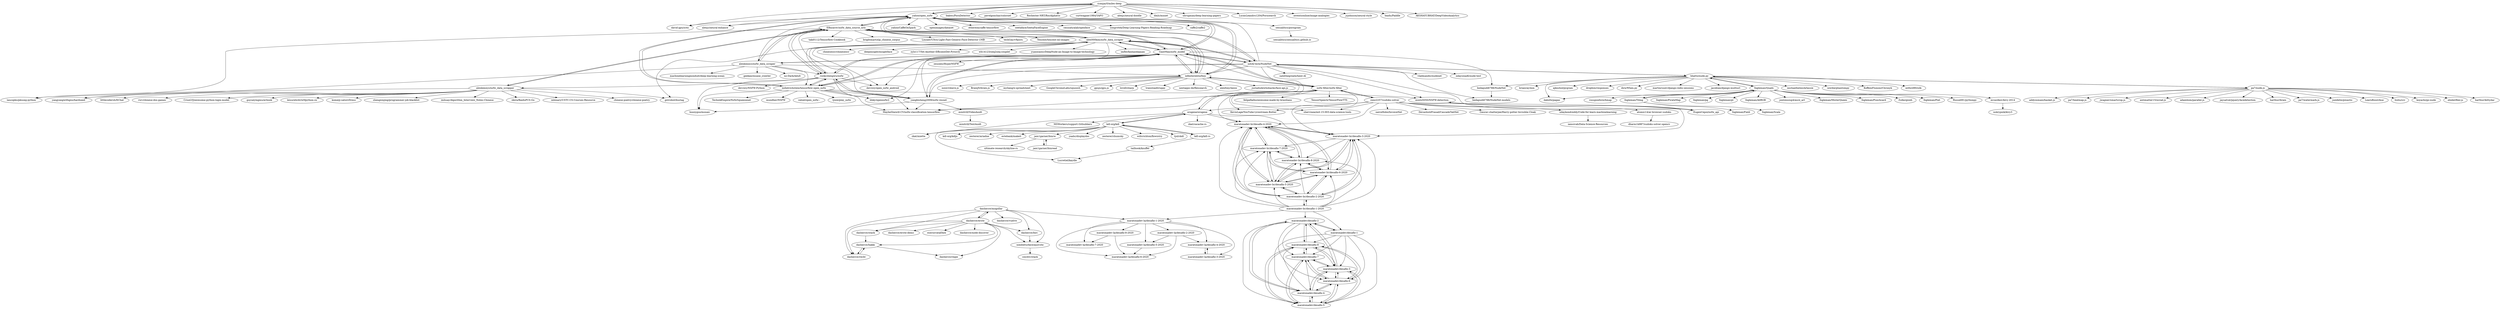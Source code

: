 digraph G {
"ryanjay0/miles-deep" -> "yahoo/open_nsfw"
"ryanjay0/miles-deep" -> "david-gpu/srez" ["e"=1]
"ryanjay0/miles-deep" -> "bakwc/PornDetector"
"ryanjay0/miles-deep" -> "pavelgonchar/colornet" ["e"=1]
"ryanjay0/miles-deep" -> "alexjc/neural-enhance" ["e"=1]
"ryanjay0/miles-deep" -> "Rochester-NRT/RocAlphaGo" ["e"=1]
"ryanjay0/miles-deep" -> "curtwagner1984/YAPO" ["e"=1]
"ryanjay0/miles-deep" -> "alexjc/neural-doodle" ["e"=1]
"ryanjay0/miles-deep" -> "dmlc/mxnet" ["e"=1]
"ryanjay0/miles-deep" -> "sbrugman/deep-learning-papers" ["e"=1]
"ryanjay0/miles-deep" -> "LucasLeandro1204/Pornsearch" ["e"=1]
"ryanjay0/miles-deep" -> "awentzonline/image-analogies" ["e"=1]
"ryanjay0/miles-deep" -> "jcjohnson/neural-style" ["e"=1]
"ryanjay0/miles-deep" -> "baidu/Paddle" ["e"=1]
"ryanjay0/miles-deep" -> "AKSHAYUBHAT/DeepVideoAnalytics" ["e"=1]
"alexkimxyz/nsfw_data_scrapper" -> "EBazarov/nsfw_data_source_urls"
"alexkimxyz/nsfw_data_scrapper" -> "CriseLYJ/awesome-python-login-model" ["e"=1]
"alexkimxyz/nsfw_data_scrapper" -> "guyueyingmu/avbook" ["e"=1]
"alexkimxyz/nsfw_data_scrapper" -> "yangyangwithgnu/hardseed" ["e"=1]
"alexkimxyz/nsfw_data_scrapper" -> "leisurelicht/wtfpython-cn" ["e"=1]
"alexkimxyz/nsfw_data_scrapper" -> "komeiji-satori/Dress" ["e"=1]
"alexkimxyz/nsfw_data_scrapper" -> "shengxinjing/programmer-job-blacklist" ["e"=1]
"alexkimxyz/nsfw_data_scrapper" -> "imhuay/Algorithm_Interview_Notes-Chinese" ["e"=1]
"alexkimxyz/nsfw_data_scrapper" -> "iikira/BaiduPCS-Go" ["e"=1]
"alexkimxyz/nsfw_data_scrapper" -> "mbinary/USTC-CS-Courses-Resource" ["e"=1]
"alexkimxyz/nsfw_data_scrapper" -> "chinese-poetry/chinese-poetry" ["e"=1]
"alexkimxyz/nsfw_data_scrapper" -> "gxtrobot/bustag" ["e"=1]
"alexkimxyz/nsfw_data_scrapper" -> "lancopku/pkuseg-python" ["e"=1]
"alexkimxyz/nsfw_data_scrapper" -> "littlecodersh/ItChat" ["e"=1]
"alexkimxyz/nsfw_data_scrapper" -> "rwv/chinese-dos-games" ["e"=1]
"alex000kim/nsfw_data_scraper" -> "EBazarov/nsfw_data_source_urls"
"alex000kim/nsfw_data_scraper" -> "GantMan/nsfw_model"
"alex000kim/nsfw_data_scraper" -> "yahoo/open_nsfw"
"alex000kim/nsfw_data_scraper" -> "infinitered/nsfwjs"
"alex000kim/nsfw_data_scraper" -> "rockyzhengwu/nsfw"
"alex000kim/nsfw_data_scraper" -> "imfht/fanhaodaquan" ["e"=1]
"alex000kim/nsfw_data_scraper" -> "notAI-tech/NudeNet"
"alex000kim/nsfw_data_scraper" -> "devzwy/open_nsfw_android" ["e"=1]
"alex000kim/nsfw_data_scraper" -> "yangbisheng2009/nsfw-resnet"
"alex000kim/nsfw_data_scraper" -> "chineseocr/chineseocr" ["e"=1]
"alex000kim/nsfw_data_scraper" -> "gxtrobot/bustag" ["e"=1]
"alex000kim/nsfw_data_scraper" -> "deepinsight/insightface" ["e"=1]
"alex000kim/nsfw_data_scraper" -> "zylo117/Yet-Another-EfficientDet-Pytorch" ["e"=1]
"alex000kim/nsfw_data_scraper" -> "wb14123/seq2seq-couplet" ["e"=1]
"alex000kim/nsfw_data_scraper" -> "yuanxiaosc/DeepNude-an-Image-to-Image-technology" ["e"=1]
"EBazarov/nsfw_data_source_urls" -> "alex000kim/nsfw_data_scraper"
"EBazarov/nsfw_data_source_urls" -> "alexkimxyz/nsfw_data_scrapper"
"EBazarov/nsfw_data_source_urls" -> "alexkimxyz/nsfw_data_scraper"
"EBazarov/nsfw_data_source_urls" -> "GantMan/nsfw_model"
"EBazarov/nsfw_data_source_urls" -> "yahoo/open_nsfw"
"EBazarov/nsfw_data_source_urls" -> "rockyzhengwu/nsfw"
"EBazarov/nsfw_data_source_urls" -> "infinitered/nsfwjs"
"EBazarov/nsfw_data_source_urls" -> "yangbisheng2009/nsfw-resnet"
"EBazarov/nsfw_data_source_urls" -> "lancopku/pkuseg-python" ["e"=1]
"EBazarov/nsfw_data_source_urls" -> "taki0112/Tensorflow-Cookbook" ["e"=1]
"EBazarov/nsfw_data_source_urls" -> "brightmart/nlp_chinese_corpus" ["e"=1]
"EBazarov/nsfw_data_source_urls" -> "Linzaer/Ultra-Light-Fast-Generic-Face-Detector-1MB" ["e"=1]
"EBazarov/nsfw_data_source_urls" -> "notAI-tech/NudeNet"
"EBazarov/nsfw_data_source_urls" -> "techGay/v9porn" ["e"=1]
"EBazarov/nsfw_data_source_urls" -> "Tencent/tencent-ml-images" ["e"=1]
"infinitered/nsfwjs" -> "GantMan/nsfw_model"
"infinitered/nsfwjs" -> "alex000kim/nsfw_data_scraper"
"infinitered/nsfwjs" -> "nextapps-de/flexsearch" ["e"=1]
"infinitered/nsfwjs" -> "yahoo/open_nsfw"
"infinitered/nsfwjs" -> "alexfoxy/laxxx" ["e"=1]
"infinitered/nsfwjs" -> "EBazarov/nsfw_data_source_urls"
"infinitered/nsfwjs" -> "justadudewhohacks/face-api.js" ["e"=1]
"infinitered/nsfwjs" -> "gpujs/gpu.js" ["e"=1]
"infinitered/nsfwjs" -> "lovell/sharp" ["e"=1]
"infinitered/nsfwjs" -> "transloadit/uppy" ["e"=1]
"infinitered/nsfwjs" -> "nsfw-filter/nsfw-filter"
"infinitered/nsfwjs" -> "nosir/cleave.js" ["e"=1]
"infinitered/nsfwjs" -> "BrainJS/brain.js" ["e"=1]
"infinitered/nsfwjs" -> "myliang/x-spreadsheet" ["e"=1]
"infinitered/nsfwjs" -> "GoogleChromeLabs/squoosh" ["e"=1]
"nsfw-filter/nsfw-filter" -> "maratonadev-br/desafio-4-2020"
"nsfw-filter/nsfw-filter" -> "remi2257/sudoku-solver"
"nsfw-filter/nsfw-filter" -> "felipefialho/awesome-made-by-brazilians" ["e"=1]
"nsfw-filter/nsfw-filter" -> "maratonadev-br/desafio-3-2020"
"nsfw-filter/nsfw-filter" -> "KevinLage/YouTube-Livestream-Botter" ["e"=1]
"nsfw-filter/nsfw-filter" -> "orogene/orogene"
"nsfw-filter/nsfw-filter" -> "infinitered/nsfwjs"
"nsfw-filter/nsfw-filter" -> "GantMan/nsfw_model"
"nsfw-filter/nsfw-filter" -> "TensorSpeech/TensorFlowTTS" ["e"=1]
"nsfw-filter/nsfw-filter" -> "shervinea/mit-15-003-data-science-tools" ["e"=1]
"yahoo/open_nsfw" -> "ryanjay0/miles-deep"
"yahoo/open_nsfw" -> "mdietrichstein/tensorflow-open_nsfw"
"yahoo/open_nsfw" -> "alex000kim/nsfw_data_scraper"
"yahoo/open_nsfw" -> "GantMan/nsfw_model"
"yahoo/open_nsfw" -> "EBazarov/nsfw_data_source_urls"
"yahoo/open_nsfw" -> "yahoo/CaffeOnSpark" ["e"=1]
"yahoo/open_nsfw" -> "openimages/dataset" ["e"=1]
"yahoo/open_nsfw" -> "ethereon/caffe-tensorflow" ["e"=1]
"yahoo/open_nsfw" -> "david-gpu/srez" ["e"=1]
"yahoo/open_nsfw" -> "alexjc/neural-enhance" ["e"=1]
"yahoo/open_nsfw" -> "seetaface/SeetaFaceEngine" ["e"=1]
"yahoo/open_nsfw" -> "infinitered/nsfwjs"
"yahoo/open_nsfw" -> "cmusatyalab/openface" ["e"=1]
"yahoo/open_nsfw" -> "songrotek/Deep-Learning-Papers-Reading-Roadmap" ["e"=1]
"yahoo/open_nsfw" -> "caffe2/caffe2" ["e"=1]
"pa7/nude.js" -> "hhatto/nude.py"
"pa7/nude.js" -> "jaysalvat/jquery.facedetection" ["e"=1]
"pa7/nude.js" -> "harthur/brain" ["e"=1]
"pa7/nude.js" -> "pa7/watermark.js"
"pa7/nude.js" -> "jseidelin/pixastic" ["e"=1]
"pa7/nude.js" -> "LearnBoost/kue" ["e"=1]
"pa7/nude.js" -> "liuliu/ccv" ["e"=1]
"pa7/nude.js" -> "koyachi/go-nude"
"pa7/nude.js" -> "ebidel/filer.js" ["e"=1]
"pa7/nude.js" -> "harthur/kittydar" ["e"=1]
"pa7/nude.js" -> "addyosmani/basket.js" ["e"=1]
"pa7/nude.js" -> "pa7/heatmap.js" ["e"=1]
"pa7/nude.js" -> "jwagner/smartcrop.js" ["e"=1]
"pa7/nude.js" -> "antimatter15/ocrad.js" ["e"=1]
"pa7/nude.js" -> "adambom/parallel.js" ["e"=1]
"maratonadev-br/desafio-1-2020" -> "maratonadev-br/desafio-2-2020"
"maratonadev-br/desafio-1-2020" -> "maratonadev-br/desafio-4-2020"
"maratonadev-br/desafio-1-2020" -> "maratonadev-br/desafio-3-2020"
"maratonadev-br/desafio-1-2020" -> "maratonadev-br/desafio-5-2020"
"maratonadev-br/desafio-1-2020" -> "maratonadev-br/desafio-6-2020"
"maratonadev-br/desafio-1-2020" -> "maratonadev-br/desafio-8-2020"
"maratonadev-br/desafio-1-2020" -> "maratonadev-br/desafio-7-2020"
"maratonadev-br/desafio-1-2020" -> "maratonadev-la/desafio-1-2020"
"maratonadev-br/desafio-1-2020" -> "maratonadev/desafio-1"
"maratonadev-br/desafio-1-2020" -> "maratonadev/desafio-2"
"alexkimxyz/nsfw_data_scraper" -> "EBazarov/nsfw_data_source_urls"
"alexkimxyz/nsfw_data_scraper" -> "GantMan/nsfw_model"
"alexkimxyz/nsfw_data_scraper" -> "rockyzhengwu/nsfw"
"alexkimxyz/nsfw_data_scraper" -> "infinitered/nsfwjs"
"alexkimxyz/nsfw_data_scraper" -> "yahoo/open_nsfw"
"alexkimxyz/nsfw_data_scraper" -> "machinelearningmindset/deep-learning-ocean" ["e"=1]
"alexkimxyz/nsfw_data_scraper" -> "geekan/insane_crawler" ["e"=1]
"alexkimxyz/nsfw_data_scraper" -> "no-Dark/Adult" ["e"=1]
"alexkimxyz/nsfw_data_scraper" -> "mdietrichstein/tensorflow-open_nsfw"
"alexkimxyz/nsfw_data_scraper" -> "yangyangwithgnu/hardseed" ["e"=1]
"notAI-tech/NudeNet" -> "GantMan/nsfw_model"
"notAI-tech/NudeNet" -> "alex000kim/nsfw_data_scraper"
"notAI-tech/NudeNet" -> "vladmandic/nudenet"
"notAI-tech/NudeNet" -> "mdietrichstein/tensorflow-open_nsfw"
"notAI-tech/NudeNet" -> "hhatto/nude.py"
"notAI-tech/NudeNet" -> "minto5050/NSFW-detection"
"notAI-tech/NudeNet" -> "infinitered/nsfwjs"
"notAI-tech/NudeNet" -> "yangbisheng2009/nsfw-resnet"
"notAI-tech/NudeNet" -> "EBazarov/nsfw_data_source_urls"
"notAI-tech/NudeNet" -> "MaybeShewill-CV/nsfw-classification-tensorflow"
"notAI-tech/NudeNet" -> "EugenCepoi/nsfw_api"
"notAI-tech/NudeNet" -> "ndaysinaiK/nude-test"
"notAI-tech/NudeNet" -> "bedapudi6788/NudeNet-models"
"notAI-tech/NudeNet" -> "yahoo/open_nsfw"
"notAI-tech/NudeNet" -> "natethegreate/hent-AI" ["e"=1]
"kdl-org/kdl" -> "kdl-org/kdl-rs"
"kdl-org/kdl" -> "kdl-org/kdljs"
"kdl-org/kdl" -> "zkat/miette" ["e"=1]
"kdl-org/kdl" -> "orogene/orogene"
"kdl-org/kdl" -> "zesterer/ariadne" ["e"=1]
"kdl-org/kdl" -> "Lucretiel/kaydle"
"kdl-org/kdl" -> "estebank/makeit"
"kdl-org/kdl" -> "jam1garner/binrw"
"kdl-org/kdl" -> "yaahc/displaydoc" ["e"=1]
"kdl-org/kdl" -> "zesterer/chumsky" ["e"=1]
"kdl-org/kdl" -> "willcrichton/flowistry" ["e"=1]
"kdl-org/kdl" -> "tjol/ckdl"
"hhatto/nude.py" -> "pa7/nude.js"
"hhatto/nude.py" -> "michaelhelmick/lassie" ["e"=1]
"hhatto/nude.py" -> "bedapudi6788/NudeNet"
"hhatto/nude.py" -> "notAI-tech/NudeNet"
"hhatto/nude.py" -> "niwibe/phantompy" ["e"=1]
"hhatto/nude.py" -> "KoffeinFlummi/Chronyk" ["e"=1]
"hhatto/nude.py" -> "mtford90/silk" ["e"=1]
"hhatto/nude.py" -> "brianray/mm"
"hhatto/nude.py" -> "daboth/pagan"
"hhatto/nude.py" -> "ajknzhol/pygram"
"hhatto/nude.py" -> "dropbox/responses" ["e"=1]
"hhatto/nude.py" -> "dirn/When.py" ["e"=1]
"hhatto/nude.py" -> "martinrusev/django-redis-sessions" ["e"=1]
"hhatto/nude.py" -> "jacobian/django-multiurl" ["e"=1]
"hhatto/nude.py" -> "fogleman/Quads"
"fogleman/Quads" -> "fogleman/Tiling"
"fogleman/Quads" -> "fogleman/PirateMap"
"fogleman/Quads" -> "fogleman/pg"
"fogleman/Quads" -> "fogleman/pt" ["e"=1]
"fogleman/Quads" -> "fogleman/AllRGB"
"fogleman/Quads" -> "jontonsoup4/ascii_art"
"fogleman/Quads" -> "daboth/pagan"
"fogleman/Quads" -> "fogleman/MisterQueen" ["e"=1]
"fogleman/Quads" -> "hhatto/nude.py"
"fogleman/Quads" -> "fogleman/Punchcard"
"fogleman/Quads" -> "Zulko/gizeh" ["e"=1]
"fogleman/Quads" -> "fogleman/Piet"
"fogleman/Quads" -> "Russell91/pythonpy" ["e"=1]
"fogleman/Quads" -> "mvasilkov/kivy-2014"
"fogleman/Quads" -> "rossgoodwin/hmap" ["e"=1]
"EugenCepoi/nsfw_api" -> "minto5050/NSFW-detection"
"remi2257/sudoku-solver" -> "nsfw-filter/nsfw-filter"
"remi2257/sudoku-solver" -> "maratonadev-br/desafio-4-2020"
"remi2257/sudoku-solver" -> "KevinLage/YouTube-Livestream-Botter" ["e"=1]
"remi2257/sudoku-solver" -> "maratonadev-br/desafio-3-2020"
"remi2257/sudoku-solver" -> "orogene/orogene"
"remi2257/sudoku-solver" -> "udaykondreddy/Code-for-learn-machinelearning"
"remi2257/sudoku-solver" -> "atomic14/ar-browser-sudoku"
"remi2257/sudoku-solver" -> "shervinea/mit-15-003-data-science-tools" ["e"=1]
"remi2257/sudoku-solver" -> "naiveHobo/InvoiceNet" ["e"=1]
"remi2257/sudoku-solver" -> "DevashishPrasad/CascadeTabNet" ["e"=1]
"remi2257/sudoku-solver" -> "Gaurav-chatterjee/Harry-potter-Invisible-Cloak"
"jam1garner/binrw" -> "jam1garner/binread"
"jam1garner/binrw" -> "ultimate-research/skyline-rs"
"yangbisheng2009/nsfw-resnet" -> "GantMan/nsfw_model"
"yangbisheng2009/nsfw-resnet" -> "MaybeShewill-CV/nsfw-classification-tensorflow"
"yangbisheng2009/nsfw-resnet" -> "rockyzhengwu/nsfw"
"yangbisheng2009/nsfw-resnet" -> "boozyguo/mosaic"
"yangbisheng2009/nsfw-resnet" -> "minitrill/VideoAuidt"
"tailhook/knuffel" -> "Lucretiel/kaydle"
"bedapudi6788/NudeNet" -> "bedapudi6788/NudeNet-models"
"rockyzhengwu/nsfw" -> "GantMan/nsfw_model"
"rockyzhengwu/nsfw" -> "yangbisheng2009/nsfw-resnet"
"rockyzhengwu/nsfw" -> "mdietrichstein/tensorflow-open_nsfw"
"rockyzhengwu/nsfw" -> "boozyguo/mosaic"
"rockyzhengwu/nsfw" -> "alex000kim/nsfw_data_scraper"
"rockyzhengwu/nsfw" -> "devzwy/NSFW-Python"
"rockyzhengwu/nsfw" -> "EBazarov/nsfw_data_source_urls"
"rockyzhengwu/nsfw" -> "MaybeShewill-CV/nsfw-classification-tensorflow"
"rockyzhengwu/nsfw" -> "alexkimxyz/nsfw_data_scrapper"
"rockyzhengwu/nsfw" -> "devzwy/open_nsfw_android" ["e"=1]
"dashersw/biri" -> "nimbleturkiye/quovote"
"nimbleturkiye/quovote" -> "coyotiv/stack"
"jam1garner/binread" -> "jam1garner/binrw"
"GantMan/nsfw_model" -> "infinitered/nsfwjs"
"GantMan/nsfw_model" -> "yangbisheng2009/nsfw-resnet"
"GantMan/nsfw_model" -> "notAI-tech/NudeNet"
"GantMan/nsfw_model" -> "alex000kim/nsfw_data_scraper"
"GantMan/nsfw_model" -> "rockyzhengwu/nsfw"
"GantMan/nsfw_model" -> "EBazarov/nsfw_data_source_urls"
"GantMan/nsfw_model" -> "mdietrichstein/tensorflow-open_nsfw"
"GantMan/nsfw_model" -> "alexkimxyz/nsfw_data_scraper"
"GantMan/nsfw_model" -> "yahoo/open_nsfw"
"GantMan/nsfw_model" -> "MaybeShewill-CV/nsfw-classification-tensorflow"
"GantMan/nsfw_model" -> "bedapudi6788/NudeNet"
"GantMan/nsfw_model" -> "devzwy/open_nsfw_android" ["e"=1]
"GantMan/nsfw_model" -> "nsfw-filter/nsfw-filter"
"GantMan/nsfw_model" -> "bhky/opennsfw2"
"GantMan/nsfw_model" -> "zeusees/HyperNSFW"
"orogene/orogene" -> "kdl-org/kdl"
"orogene/orogene" -> "maratonadev-br/desafio-4-2020"
"orogene/orogene" -> "maratonadev-br/desafio-3-2020"
"orogene/orogene" -> "zkat/cacache-rs"
"orogene/orogene" -> "zkat/miette" ["e"=1]
"orogene/orogene" -> "nsfw-filter/nsfw-filter"
"orogene/orogene" -> "MSWorkers/support.Githubbers" ["e"=1]
"bakwc/PornDetector" -> "sexualitics/porngram"
"udaykondreddy/Code-for-learn-machinelearning" -> "iamsivab/Data-Science-Resources" ["e"=1]
"minitrill/VideoAuidt" -> "minitrill/TextAuidt"
"sexualitics/porngram" -> "sexualitics/sexualitics.github.io"
"atomic14/ar-browser-sudoku" -> "dharm1k987/sudoku-solver-opencv"
"mdietrichstein/tensorflow-open_nsfw" -> "MaybeShewill-CV/nsfw-classification-tensorflow"
"mdietrichstein/tensorflow-open_nsfw" -> "minto5050/NSFW-detection"
"mdietrichstein/tensorflow-open_nsfw" -> "tjwei/play_nsfw"
"mdietrichstein/tensorflow-open_nsfw" -> "rockyzhengwu/nsfw"
"mdietrichstein/tensorflow-open_nsfw" -> "yahoo/open_nsfw"
"mdietrichstein/tensorflow-open_nsfw" -> "boozyguo/mosaic"
"mdietrichstein/tensorflow-open_nsfw" -> "GantMan/nsfw_model"
"mdietrichstein/tensorflow-open_nsfw" -> "TechnikEmpire/NsfwSqueezenet"
"mdietrichstein/tensorflow-open_nsfw" -> "bhky/opennsfw2"
"mdietrichstein/tensorflow-open_nsfw" -> "yangbisheng2009/nsfw-resnet"
"mdietrichstein/tensorflow-open_nsfw" -> "mundher/NSFW"
"mdietrichstein/tensorflow-open_nsfw" -> "rahiel/open_nsfw--"
"maratonadev-la/desafio-1-2020" -> "maratonadev-la/desafio-2-2020"
"maratonadev-la/desafio-1-2020" -> "maratonadev-la/desafio-4-2020"
"maratonadev-la/desafio-1-2020" -> "maratonadev-la/desafio-6-2020"
"maratonadev-la/desafio-1-2020" -> "maratonadev-la/desafio-5-2020"
"maratonadev-la/desafio-1-2020" -> "maratonadev-la/desafio-8-2020"
"maratonadev-la/desafio-1-2020" -> "maratonadev-la/desafio-7-2020"
"maratonadev-la/desafio-1-2020" -> "maratonadev-la/desafio-3-2020"
"maratonadev-la/desafio-2-2020" -> "maratonadev-la/desafio-6-2020"
"maratonadev-la/desafio-2-2020" -> "maratonadev-la/desafio-4-2020"
"maratonadev-la/desafio-2-2020" -> "maratonadev-la/desafio-5-2020"
"dashersw/erste" -> "dashersw/regie"
"dashersw/erste" -> "dashersw/hakki"
"dashersw/erste" -> "dashersw/mogollar"
"dashersw/erste" -> "dashersw/erste-demo"
"dashersw/erste" -> "dashersw/stack"
"dashersw/erste" -> "nimbleturkiye/quovote"
"dashersw/erste" -> "dashersw/biri"
"dashersw/erste" -> "eserozvataf/hex"
"dashersw/erste" -> "dashersw/node-discover"
"dashersw/erste" -> "dashersw/recht"
"dashersw/mogollar" -> "dashersw/erste"
"dashersw/mogollar" -> "dashersw/biri"
"dashersw/mogollar" -> "dashersw/stack"
"dashersw/mogollar" -> "dashersw/recht"
"dashersw/mogollar" -> "nimbleturkiye/quovote"
"dashersw/mogollar" -> "dashersw/vuelve"
"dashersw/mogollar" -> "maratonadev-la/desafio-1-2020"
"fogleman/Tiling" -> "fogleman/Quads"
"fogleman/Tiling" -> "fogleman/Scale"
"fogleman/Tiling" -> "fogleman/Field"
"dashersw/stack" -> "dashersw/hakki"
"dashersw/hakki" -> "dashersw/recht"
"dashersw/hakki" -> "dashersw/regie"
"dashersw/recht" -> "dashersw/hakki"
"maratonadev-br/desafio-3-2020" -> "maratonadev-br/desafio-4-2020"
"maratonadev-br/desafio-3-2020" -> "maratonadev-br/desafio-5-2020"
"maratonadev-br/desafio-3-2020" -> "maratonadev-br/desafio-6-2020"
"maratonadev-br/desafio-3-2020" -> "maratonadev-br/desafio-7-2020"
"maratonadev-br/desafio-3-2020" -> "maratonadev-br/desafio-2-2020"
"maratonadev-br/desafio-3-2020" -> "maratonadev-br/desafio-8-2020"
"maratonadev-br/desafio-4-2020" -> "maratonadev-br/desafio-3-2020"
"maratonadev-br/desafio-4-2020" -> "maratonadev-br/desafio-5-2020"
"maratonadev-br/desafio-4-2020" -> "maratonadev-br/desafio-7-2020"
"maratonadev-br/desafio-4-2020" -> "maratonadev-br/desafio-6-2020"
"maratonadev-br/desafio-4-2020" -> "maratonadev-br/desafio-8-2020"
"maratonadev-br/desafio-4-2020" -> "maratonadev-br/desafio-2-2020"
"minto5050/NSFW-detection" -> "EugenCepoi/nsfw_api"
"maratonadev-br/desafio-6-2020" -> "maratonadev-br/desafio-5-2020"
"maratonadev-br/desafio-6-2020" -> "maratonadev-br/desafio-7-2020"
"maratonadev-br/desafio-6-2020" -> "maratonadev-br/desafio-4-2020"
"maratonadev-br/desafio-6-2020" -> "maratonadev-br/desafio-8-2020"
"maratonadev-br/desafio-6-2020" -> "maratonadev-br/desafio-3-2020"
"maratonadev-br/desafio-6-2020" -> "maratonadev-br/desafio-2-2020"
"maratonadev-br/desafio-5-2020" -> "maratonadev-br/desafio-6-2020"
"maratonadev-br/desafio-5-2020" -> "maratonadev-br/desafio-7-2020"
"maratonadev-br/desafio-5-2020" -> "maratonadev-br/desafio-4-2020"
"maratonadev-br/desafio-5-2020" -> "maratonadev-br/desafio-8-2020"
"maratonadev-br/desafio-5-2020" -> "maratonadev-br/desafio-3-2020"
"maratonadev-br/desafio-5-2020" -> "maratonadev-br/desafio-2-2020"
"maratonadev-br/desafio-2-2020" -> "maratonadev-br/desafio-1-2020"
"maratonadev-br/desafio-2-2020" -> "maratonadev-br/desafio-4-2020"
"maratonadev-br/desafio-2-2020" -> "maratonadev-br/desafio-5-2020"
"maratonadev-br/desafio-2-2020" -> "maratonadev-br/desafio-3-2020"
"maratonadev-br/desafio-2-2020" -> "maratonadev-br/desafio-6-2020"
"maratonadev-br/desafio-2-2020" -> "maratonadev-br/desafio-7-2020"
"maratonadev-br/desafio-2-2020" -> "maratonadev-br/desafio-8-2020"
"maratonadev-br/desafio-7-2020" -> "maratonadev-br/desafio-8-2020"
"maratonadev-br/desafio-7-2020" -> "maratonadev-br/desafio-6-2020"
"maratonadev-br/desafio-7-2020" -> "maratonadev-br/desafio-5-2020"
"maratonadev-br/desafio-7-2020" -> "maratonadev-br/desafio-4-2020"
"maratonadev-br/desafio-8-2020" -> "maratonadev-br/desafio-7-2020"
"maratonadev-br/desafio-8-2020" -> "maratonadev-br/desafio-5-2020"
"maratonadev-br/desafio-8-2020" -> "maratonadev-br/desafio-6-2020"
"maratonadev-br/desafio-8-2020" -> "maratonadev-br/desafio-4-2020"
"maratonadev-la/desafio-5-2020" -> "maratonadev-la/desafio-6-2020"
"maratonadev/desafio-4" -> "maratonadev/desafio-3"
"maratonadev/desafio-4" -> "maratonadev/desafio-5"
"maratonadev/desafio-4" -> "maratonadev/desafio-6"
"maratonadev/desafio-4" -> "maratonadev/desafio-2"
"maratonadev/desafio-4" -> "maratonadev/desafio-7"
"maratonadev/desafio-4" -> "maratonadev/desafio-8"
"maratonadev/desafio-1" -> "maratonadev/desafio-2"
"maratonadev/desafio-1" -> "maratonadev/desafio-3"
"maratonadev/desafio-1" -> "maratonadev/desafio-4"
"maratonadev/desafio-1" -> "maratonadev/desafio-7"
"maratonadev/desafio-1" -> "maratonadev/desafio-8"
"maratonadev/desafio-1" -> "maratonadev/desafio-5"
"maratonadev/desafio-1" -> "maratonadev/desafio-6"
"maratonadev/desafio-2" -> "maratonadev/desafio-3"
"maratonadev/desafio-2" -> "maratonadev/desafio-4"
"maratonadev/desafio-2" -> "maratonadev/desafio-1"
"maratonadev/desafio-2" -> "maratonadev/desafio-8"
"maratonadev/desafio-2" -> "maratonadev/desafio-5"
"maratonadev/desafio-2" -> "maratonadev/desafio-7"
"maratonadev/desafio-2" -> "maratonadev/desafio-6"
"maratonadev-la/desafio-3-2020" -> "maratonadev-la/desafio-4-2020"
"maratonadev-la/desafio-4-2020" -> "maratonadev-la/desafio-3-2020"
"maratonadev/desafio-7" -> "maratonadev/desafio-8"
"maratonadev/desafio-7" -> "maratonadev/desafio-6"
"maratonadev/desafio-7" -> "maratonadev/desafio-5"
"maratonadev/desafio-7" -> "maratonadev/desafio-3"
"maratonadev/desafio-8" -> "maratonadev/desafio-7"
"maratonadev/desafio-8" -> "maratonadev/desafio-6"
"maratonadev/desafio-8" -> "maratonadev/desafio-5"
"maratonadev/desafio-8" -> "maratonadev/desafio-3"
"maratonadev/desafio-8" -> "maratonadev/desafio-2"
"maratonadev/desafio-5" -> "maratonadev/desafio-6"
"maratonadev/desafio-5" -> "maratonadev/desafio-4"
"maratonadev/desafio-5" -> "maratonadev/desafio-3"
"maratonadev/desafio-5" -> "maratonadev/desafio-8"
"maratonadev/desafio-5" -> "maratonadev/desafio-7"
"maratonadev/desafio-6" -> "maratonadev/desafio-5"
"maratonadev/desafio-6" -> "maratonadev/desafio-7"
"maratonadev/desafio-6" -> "maratonadev/desafio-8"
"maratonadev/desafio-6" -> "maratonadev/desafio-3"
"maratonadev/desafio-6" -> "maratonadev/desafio-4"
"mvasilkov/kivy-2014" -> "nskrypnik/kivy3" ["e"=1]
"maratonadev/desafio-3" -> "maratonadev/desafio-4"
"maratonadev/desafio-3" -> "maratonadev/desafio-2"
"maratonadev/desafio-3" -> "maratonadev/desafio-6"
"maratonadev/desafio-3" -> "maratonadev/desafio-5"
"maratonadev/desafio-3" -> "maratonadev/desafio-7"
"maratonadev/desafio-3" -> "maratonadev/desafio-8"
"maratonadev-la/desafio-8-2020" -> "maratonadev-la/desafio-6-2020"
"maratonadev-la/desafio-8-2020" -> "maratonadev-la/desafio-7-2020"
"kdl-org/kdl-rs" -> "tailhook/knuffel"
"kdl-org/kdl-rs" -> "kdl-org/kdl"
"ryanjay0/miles-deep" ["l"="33.659,30.482"]
"yahoo/open_nsfw" ["l"="33.575,30.447"]
"david-gpu/srez" ["l"="33.656,32.447"]
"bakwc/PornDetector" ["l"="33.723,30.497"]
"pavelgonchar/colornet" ["l"="33.622,32.36"]
"alexjc/neural-enhance" ["l"="33.599,32.463"]
"Rochester-NRT/RocAlphaGo" ["l"="25.396,38.804"]
"curtwagner1984/YAPO" ["l"="-35.081,-22.507"]
"alexjc/neural-doodle" ["l"="33.595,32.401"]
"dmlc/mxnet" ["l"="27.064,33.96"]
"sbrugman/deep-learning-papers" ["l"="23.342,31.024"]
"LucasLeandro1204/Pornsearch" ["l"="-35.869,-21.027"]
"awentzonline/image-analogies" ["l"="33.551,32.404"]
"jcjohnson/neural-style" ["l"="33.565,32.372"]
"baidu/Paddle" ["l"="27.045,33.93"]
"AKSHAYUBHAT/DeepVideoAnalytics" ["l"="0.805,40.167"]
"alexkimxyz/nsfw_data_scrapper" ["l"="33.549,30.31"]
"EBazarov/nsfw_data_source_urls" ["l"="33.532,30.394"]
"CriseLYJ/awesome-python-login-model" ["l"="15.806,5.757"]
"guyueyingmu/avbook" ["l"="-34.682,-22.608"]
"yangyangwithgnu/hardseed" ["l"="-39.756,-17.387"]
"leisurelicht/wtfpython-cn" ["l"="15.783,5.938"]
"komeiji-satori/Dress" ["l"="5.984,17.243"]
"shengxinjing/programmer-job-blacklist" ["l"="6.147,17.295"]
"imhuay/Algorithm_Interview_Notes-Chinese" ["l"="23.97,31.096"]
"iikira/BaiduPCS-Go" ["l"="-26.981,-17.277"]
"mbinary/USTC-CS-Courses-Resource" ["l"="6.368,17.206"]
"chinese-poetry/chinese-poetry" ["l"="6.187,17.367"]
"gxtrobot/bustag" ["l"="-34.742,-22.611"]
"lancopku/pkuseg-python" ["l"="31.94,30.21"]
"littlecodersh/ItChat" ["l"="15.762,5.473"]
"rwv/chinese-dos-games" ["l"="-43.734,15.546"]
"alex000kim/nsfw_data_scraper" ["l"="33.508,30.422"]
"GantMan/nsfw_model" ["l"="33.541,30.424"]
"infinitered/nsfwjs" ["l"="33.517,30.462"]
"rockyzhengwu/nsfw" ["l"="33.545,30.374"]
"imfht/fanhaodaquan" ["l"="-34.714,-22.654"]
"notAI-tech/NudeNet" ["l"="33.497,30.387"]
"devzwy/open_nsfw_android" ["l"="48.959,1.524"]
"yangbisheng2009/nsfw-resnet" ["l"="33.561,30.38"]
"chineseocr/chineseocr" ["l"="29.533,34.186"]
"deepinsight/insightface" ["l"="34.075,35.427"]
"zylo117/Yet-Another-EfficientDet-Pytorch" ["l"="34.484,35.51"]
"wb14123/seq2seq-couplet" ["l"="5.918,17.296"]
"yuanxiaosc/DeepNude-an-Image-to-Image-technology" ["l"="34.577,31.349"]
"alexkimxyz/nsfw_data_scraper" ["l"="33.572,30.415"]
"taki0112/Tensorflow-Cookbook" ["l"="23.863,31.055"]
"brightmart/nlp_chinese_corpus" ["l"="32.018,30.231"]
"Linzaer/Ultra-Light-Fast-Generic-Face-Detector-1MB" ["l"="34.171,35.466"]
"techGay/v9porn" ["l"="-34.677,-22.651"]
"Tencent/tencent-ml-images" ["l"="34.337,35.356"]
"nextapps-de/flexsearch" ["l"="26.154,-26.13"]
"alexfoxy/laxxx" ["l"="22.463,-26.653"]
"justadudewhohacks/face-api.js" ["l"="27.988,27.708"]
"gpujs/gpu.js" ["l"="26.525,-26.501"]
"lovell/sharp" ["l"="26.554,-26.474"]
"transloadit/uppy" ["l"="26.396,-26.356"]
"nsfw-filter/nsfw-filter" ["l"="33.508,30.532"]
"nosir/cleave.js" ["l"="26.494,-26.383"]
"BrainJS/brain.js" ["l"="28.048,27.587"]
"myliang/x-spreadsheet" ["l"="14.14,-8.353"]
"GoogleChromeLabs/squoosh" ["l"="26.51,-26.248"]
"maratonadev-br/desafio-4-2020" ["l"="33.505,30.615"]
"remi2257/sudoku-solver" ["l"="33.498,30.574"]
"felipefialho/awesome-made-by-brazilians" ["l"="12.747,-44.489"]
"maratonadev-br/desafio-3-2020" ["l"="33.516,30.608"]
"KevinLage/YouTube-Livestream-Botter" ["l"="-4.551,-44.785"]
"orogene/orogene" ["l"="33.464,30.598"]
"TensorSpeech/TensorFlowTTS" ["l"="0.495,40.027"]
"shervinea/mit-15-003-data-science-tools" ["l"="23.811,30.649"]
"mdietrichstein/tensorflow-open_nsfw" ["l"="33.576,30.394"]
"yahoo/CaffeOnSpark" ["l"="11.128,24.05"]
"openimages/dataset" ["l"="34.372,35.185"]
"ethereon/caffe-tensorflow" ["l"="34.278,35.111"]
"seetaface/SeetaFaceEngine" ["l"="33.971,35.264"]
"cmusatyalab/openface" ["l"="33.917,35.305"]
"songrotek/Deep-Learning-Papers-Reading-Roadmap" ["l"="23.49,31.046"]
"caffe2/caffe2" ["l"="27.02,33.871"]
"pa7/nude.js" ["l"="33.399,30.261"]
"hhatto/nude.py" ["l"="33.402,30.325"]
"jaysalvat/jquery.facedetection" ["l"="28.045,27.897"]
"harthur/brain" ["l"="28.119,27.607"]
"pa7/watermark.js" ["l"="33.374,30.227"]
"jseidelin/pixastic" ["l"="11.601,-33.841"]
"LearnBoost/kue" ["l"="11.812,-31.942"]
"liuliu/ccv" ["l"="28.084,27.923"]
"koyachi/go-nude" ["l"="33.417,30.214"]
"ebidel/filer.js" ["l"="11.502,-33.911"]
"harthur/kittydar" ["l"="28.143,27.678"]
"addyosmani/basket.js" ["l"="10.854,-33.781"]
"pa7/heatmap.js" ["l"="17.658,24.217"]
"jwagner/smartcrop.js" ["l"="10.365,-33.478"]
"antimatter15/ocrad.js" ["l"="10.324,-33.904"]
"adambom/parallel.js" ["l"="11.467,-31.949"]
"maratonadev-br/desafio-1-2020" ["l"="33.529,30.659"]
"maratonadev-br/desafio-2-2020" ["l"="33.529,30.635"]
"maratonadev-br/desafio-5-2020" ["l"="33.515,30.627"]
"maratonadev-br/desafio-6-2020" ["l"="33.525,30.623"]
"maratonadev-br/desafio-8-2020" ["l"="33.515,30.637"]
"maratonadev-br/desafio-7-2020" ["l"="33.505,30.633"]
"maratonadev-la/desafio-1-2020" ["l"="33.532,30.757"]
"maratonadev/desafio-1" ["l"="33.572,30.682"]
"maratonadev/desafio-2" ["l"="33.564,30.694"]
"machinelearningmindset/deep-learning-ocean" ["l"="23.88,31.078"]
"geekan/insane_crawler" ["l"="-27.323,-43.407"]
"no-Dark/Adult" ["l"="-34.765,-22.633"]
"vladmandic/nudenet" ["l"="33.485,30.354"]
"minto5050/NSFW-detection" ["l"="33.481,30.4"]
"MaybeShewill-CV/nsfw-classification-tensorflow" ["l"="33.553,30.394"]
"EugenCepoi/nsfw_api" ["l"="33.458,30.4"]
"ndaysinaiK/nude-test" ["l"="33.481,30.369"]
"bedapudi6788/NudeNet-models" ["l"="33.465,30.376"]
"natethegreate/hent-AI" ["l"="-29.651,-19.074"]
"kdl-org/kdl" ["l"="33.399,30.644"]
"kdl-org/kdl-rs" ["l"="33.37,30.631"]
"kdl-org/kdljs" ["l"="33.414,30.675"]
"zkat/miette" ["l"="-8.91,5.112"]
"zesterer/ariadne" ["l"="-8.974,5.076"]
"Lucretiel/kaydle" ["l"="33.363,30.651"]
"estebank/makeit" ["l"="33.382,30.68"]
"jam1garner/binrw" ["l"="33.339,30.682"]
"yaahc/displaydoc" ["l"="-9.122,5.305"]
"zesterer/chumsky" ["l"="-8.99,5.002"]
"willcrichton/flowistry" ["l"="-8.893,5.056"]
"tjol/ckdl" ["l"="33.421,30.654"]
"michaelhelmick/lassie" ["l"="22.203,3.948"]
"bedapudi6788/NudeNet" ["l"="33.449,30.366"]
"niwibe/phantompy" ["l"="22.282,3.981"]
"KoffeinFlummi/Chronyk" ["l"="25.376,0.713"]
"mtford90/silk" ["l"="25.625,0.902"]
"brianray/mm" ["l"="33.425,30.3"]
"daboth/pagan" ["l"="33.354,30.317"]
"ajknzhol/pygram" ["l"="33.382,30.346"]
"dropbox/responses" ["l"="22.423,3.944"]
"dirn/When.py" ["l"="25.283,0.633"]
"martinrusev/django-redis-sessions" ["l"="25.813,0.834"]
"jacobian/django-multiurl" ["l"="25.705,0.86"]
"fogleman/Quads" ["l"="33.308,30.31"]
"fogleman/Tiling" ["l"="33.296,30.267"]
"fogleman/PirateMap" ["l"="33.246,30.313"]
"fogleman/pg" ["l"="33.294,30.352"]
"fogleman/pt" ["l"="-13.144,2.016"]
"fogleman/AllRGB" ["l"="33.317,30.336"]
"jontonsoup4/ascii_art" ["l"="33.263,30.341"]
"fogleman/MisterQueen" ["l"="25.667,39.041"]
"fogleman/Punchcard" ["l"="33.252,30.282"]
"Zulko/gizeh" ["l"="-12.74,26.735"]
"fogleman/Piet" ["l"="33.278,30.32"]
"Russell91/pythonpy" ["l"="22.555,4.025"]
"mvasilkov/kivy-2014" ["l"="33.278,30.294"]
"rossgoodwin/hmap" ["l"="25.823,-23.223"]
"udaykondreddy/Code-for-learn-machinelearning" ["l"="33.472,30.554"]
"atomic14/ar-browser-sudoku" ["l"="33.449,30.566"]
"naiveHobo/InvoiceNet" ["l"="29.832,34.242"]
"DevashishPrasad/CascadeTabNet" ["l"="29.804,34.199"]
"Gaurav-chatterjee/Harry-potter-Invisible-Cloak" ["l"="33.54,30.58"]
"jam1garner/binread" ["l"="33.308,30.69"]
"ultimate-research/skyline-rs" ["l"="33.333,30.707"]
"boozyguo/mosaic" ["l"="33.581,30.362"]
"minitrill/VideoAuidt" ["l"="33.62,30.339"]
"tailhook/knuffel" ["l"="33.345,30.637"]
"devzwy/NSFW-Python" ["l"="33.532,30.348"]
"dashersw/biri" ["l"="33.565,30.86"]
"nimbleturkiye/quovote" ["l"="33.563,30.845"]
"coyotiv/stack" ["l"="33.587,30.844"]
"bhky/opennsfw2" ["l"="33.603,30.41"]
"zeusees/HyperNSFW" ["l"="33.618,30.434"]
"zkat/cacache-rs" ["l"="33.42,30.6"]
"MSWorkers/support.Githubbers" ["l"="-24.851,-19.357"]
"sexualitics/porngram" ["l"="33.761,30.504"]
"iamsivab/Data-Science-Resources" ["l"="22.105,30.15"]
"minitrill/TextAuidt" ["l"="33.648,30.321"]
"sexualitics/sexualitics.github.io" ["l"="33.786,30.507"]
"dharm1k987/sudoku-solver-opencv" ["l"="33.425,30.56"]
"tjwei/play_nsfw" ["l"="33.615,30.387"]
"TechnikEmpire/NsfwSqueezenet" ["l"="33.632,30.394"]
"mundher/NSFW" ["l"="33.605,30.371"]
"rahiel/open_nsfw--" ["l"="33.624,30.371"]
"maratonadev-la/desafio-2-2020" ["l"="33.51,30.76"]
"maratonadev-la/desafio-4-2020" ["l"="33.52,30.776"]
"maratonadev-la/desafio-6-2020" ["l"="33.527,30.769"]
"maratonadev-la/desafio-5-2020" ["l"="33.509,30.771"]
"maratonadev-la/desafio-8-2020" ["l"="33.545,30.769"]
"maratonadev-la/desafio-7-2020" ["l"="33.553,30.758"]
"maratonadev-la/desafio-3-2020" ["l"="33.535,30.779"]
"dashersw/erste" ["l"="33.539,30.866"]
"dashersw/regie" ["l"="33.525,30.888"]
"dashersw/hakki" ["l"="33.516,30.869"]
"dashersw/mogollar" ["l"="33.537,30.833"]
"dashersw/erste-demo" ["l"="33.512,30.883"]
"dashersw/stack" ["l"="33.527,30.851"]
"eserozvataf/hex" ["l"="33.549,30.896"]
"dashersw/node-discover" ["l"="33.555,30.881"]
"dashersw/recht" ["l"="33.509,30.854"]
"dashersw/vuelve" ["l"="33.516,30.822"]
"fogleman/Scale" ["l"="33.272,30.245"]
"fogleman/Field" ["l"="33.295,30.24"]
"maratonadev/desafio-4" ["l"="33.592,30.695"]
"maratonadev/desafio-3" ["l"="33.581,30.709"]
"maratonadev/desafio-5" ["l"="33.583,30.691"]
"maratonadev/desafio-6" ["l"="33.577,30.699"]
"maratonadev/desafio-7" ["l"="33.589,30.704"]
"maratonadev/desafio-8" ["l"="33.569,30.706"]
"nskrypnik/kivy3" ["l"="22.597,5.435"]
}